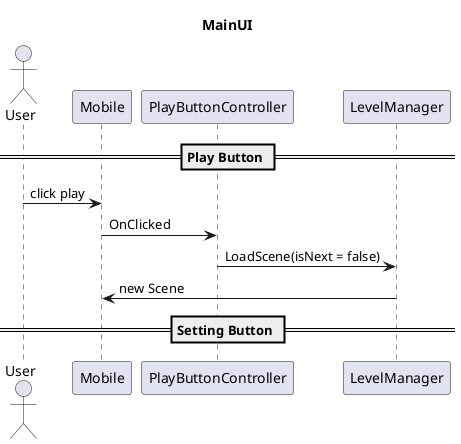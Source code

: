 @startuml
title MainUI
actor User
== Play Button ==
User -> Mobile: click play
Mobile -> PlayButtonController: OnClicked
PlayButtonController -> LevelManager: LoadScene(isNext = false)
LevelManager -> Mobile: new Scene
== Setting Button ==
@enduml